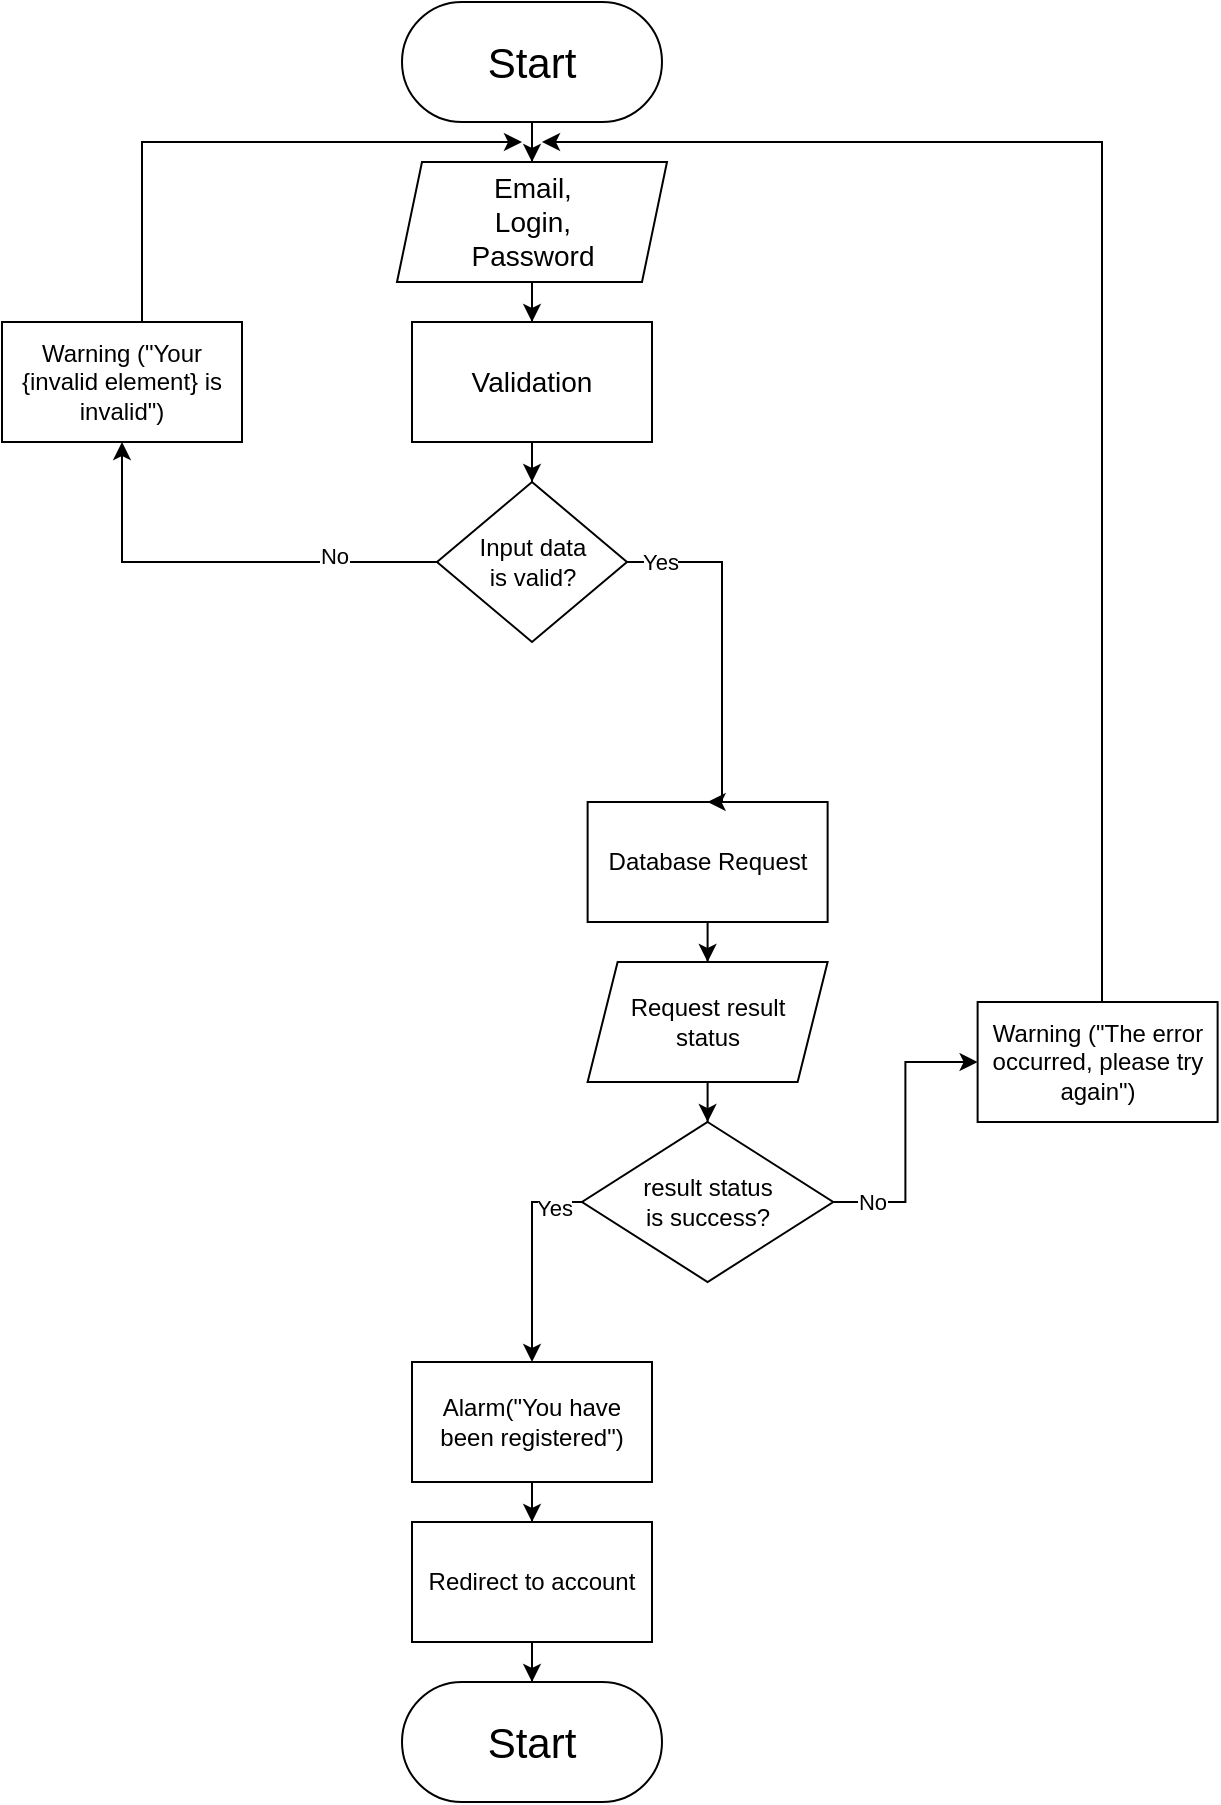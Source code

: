 <mxfile version="25.0.1">
  <diagram name="Page-1" id="T4Bg46aXJNvlbMjghzv_">
    <mxGraphModel dx="1178" dy="642" grid="1" gridSize="10" guides="1" tooltips="1" connect="1" arrows="1" fold="1" page="1" pageScale="1" pageWidth="850" pageHeight="1100" math="0" shadow="0">
      <root>
        <mxCell id="0" />
        <mxCell id="1" parent="0" />
        <mxCell id="qs1bGiQeaXVXdlEIbqZ7-5" style="edgeStyle=orthogonalEdgeStyle;rounded=0;orthogonalLoop=1;jettySize=auto;html=1;entryX=0.5;entryY=0;entryDx=0;entryDy=0;" edge="1" parent="1" source="qs1bGiQeaXVXdlEIbqZ7-1" target="qs1bGiQeaXVXdlEIbqZ7-4">
          <mxGeometry relative="1" as="geometry" />
        </mxCell>
        <mxCell id="qs1bGiQeaXVXdlEIbqZ7-1" value="&lt;font style=&quot;font-size: 21px;&quot;&gt;Start&lt;/font&gt;" style="rounded=1;whiteSpace=wrap;html=1;glass=0;shadow=0;arcSize=50;" vertex="1" parent="1">
          <mxGeometry x="370" y="10" width="130" height="60" as="geometry" />
        </mxCell>
        <mxCell id="qs1bGiQeaXVXdlEIbqZ7-7" value="" style="edgeStyle=orthogonalEdgeStyle;rounded=0;orthogonalLoop=1;jettySize=auto;html=1;" edge="1" parent="1" source="qs1bGiQeaXVXdlEIbqZ7-4" target="qs1bGiQeaXVXdlEIbqZ7-6">
          <mxGeometry relative="1" as="geometry" />
        </mxCell>
        <mxCell id="qs1bGiQeaXVXdlEIbqZ7-4" value="&lt;div&gt;&lt;font style=&quot;font-size: 14px;&quot;&gt;Email,&lt;/font&gt;&lt;/div&gt;&lt;div&gt;&lt;font style=&quot;font-size: 14px;&quot;&gt;Login,&lt;/font&gt;&lt;/div&gt;&lt;div&gt;&lt;font style=&quot;font-size: 14px;&quot;&gt;Password&lt;br&gt;&lt;/font&gt;&lt;/div&gt;" style="shape=parallelogram;perimeter=parallelogramPerimeter;whiteSpace=wrap;html=1;fixedSize=1;size=12.5;" vertex="1" parent="1">
          <mxGeometry x="367.5" y="90" width="135" height="60" as="geometry" />
        </mxCell>
        <mxCell id="qs1bGiQeaXVXdlEIbqZ7-21" style="edgeStyle=orthogonalEdgeStyle;rounded=0;orthogonalLoop=1;jettySize=auto;html=1;entryX=0.5;entryY=0;entryDx=0;entryDy=0;" edge="1" parent="1" source="qs1bGiQeaXVXdlEIbqZ7-6" target="qs1bGiQeaXVXdlEIbqZ7-20">
          <mxGeometry relative="1" as="geometry" />
        </mxCell>
        <mxCell id="qs1bGiQeaXVXdlEIbqZ7-6" value="&lt;font style=&quot;font-size: 14px;&quot;&gt;Validation&lt;br&gt;&lt;/font&gt;" style="whiteSpace=wrap;html=1;" vertex="1" parent="1">
          <mxGeometry x="375" y="170" width="120" height="60" as="geometry" />
        </mxCell>
        <mxCell id="qs1bGiQeaXVXdlEIbqZ7-14" value="" style="edgeStyle=orthogonalEdgeStyle;rounded=0;orthogonalLoop=1;jettySize=auto;html=1;" edge="1" parent="1" source="qs1bGiQeaXVXdlEIbqZ7-10" target="qs1bGiQeaXVXdlEIbqZ7-13">
          <mxGeometry relative="1" as="geometry" />
        </mxCell>
        <mxCell id="qs1bGiQeaXVXdlEIbqZ7-10" value="Database Request" style="whiteSpace=wrap;html=1;" vertex="1" parent="1">
          <mxGeometry x="462.81" y="410" width="120" height="60" as="geometry" />
        </mxCell>
        <mxCell id="qs1bGiQeaXVXdlEIbqZ7-16" value="" style="edgeStyle=orthogonalEdgeStyle;rounded=0;orthogonalLoop=1;jettySize=auto;html=1;" edge="1" parent="1" source="qs1bGiQeaXVXdlEIbqZ7-13" target="qs1bGiQeaXVXdlEIbqZ7-15">
          <mxGeometry relative="1" as="geometry" />
        </mxCell>
        <mxCell id="qs1bGiQeaXVXdlEIbqZ7-13" value="&lt;div&gt;Request result&lt;/div&gt;&lt;div&gt;status&lt;br&gt;&lt;/div&gt;" style="shape=parallelogram;perimeter=parallelogramPerimeter;whiteSpace=wrap;html=1;fixedSize=1;size=15;" vertex="1" parent="1">
          <mxGeometry x="462.81" y="490" width="120" height="60" as="geometry" />
        </mxCell>
        <mxCell id="qs1bGiQeaXVXdlEIbqZ7-17" style="edgeStyle=orthogonalEdgeStyle;rounded=0;orthogonalLoop=1;jettySize=auto;html=1;" edge="1" parent="1" source="qs1bGiQeaXVXdlEIbqZ7-15" target="qs1bGiQeaXVXdlEIbqZ7-18">
          <mxGeometry relative="1" as="geometry">
            <mxPoint x="685" y="270.0" as="targetPoint" />
          </mxGeometry>
        </mxCell>
        <mxCell id="qs1bGiQeaXVXdlEIbqZ7-28" value="&lt;div&gt;No&lt;/div&gt;" style="edgeLabel;html=1;align=center;verticalAlign=middle;resizable=0;points=[];" vertex="1" connectable="0" parent="qs1bGiQeaXVXdlEIbqZ7-17">
          <mxGeometry x="-0.734" relative="1" as="geometry">
            <mxPoint as="offset" />
          </mxGeometry>
        </mxCell>
        <mxCell id="qs1bGiQeaXVXdlEIbqZ7-30" value="" style="edgeStyle=orthogonalEdgeStyle;rounded=0;orthogonalLoop=1;jettySize=auto;html=1;entryX=0.5;entryY=0;entryDx=0;entryDy=0;" edge="1" parent="1" target="qs1bGiQeaXVXdlEIbqZ7-29">
          <mxGeometry relative="1" as="geometry">
            <mxPoint x="480.0" y="610.0" as="sourcePoint" />
            <mxPoint x="440" y="700" as="targetPoint" />
            <Array as="points">
              <mxPoint x="435" y="610" />
            </Array>
          </mxGeometry>
        </mxCell>
        <mxCell id="qs1bGiQeaXVXdlEIbqZ7-31" value="Yes" style="edgeLabel;html=1;align=center;verticalAlign=middle;resizable=0;points=[];" vertex="1" connectable="0" parent="qs1bGiQeaXVXdlEIbqZ7-30">
          <mxGeometry x="-0.46" y="3" relative="1" as="geometry">
            <mxPoint as="offset" />
          </mxGeometry>
        </mxCell>
        <mxCell id="qs1bGiQeaXVXdlEIbqZ7-15" value="result status &lt;br&gt;is success?" style="rhombus;whiteSpace=wrap;html=1;" vertex="1" parent="1">
          <mxGeometry x="460" y="570" width="125.62" height="80" as="geometry" />
        </mxCell>
        <mxCell id="qs1bGiQeaXVXdlEIbqZ7-19" style="edgeStyle=orthogonalEdgeStyle;rounded=0;orthogonalLoop=1;jettySize=auto;html=1;" edge="1" parent="1" source="qs1bGiQeaXVXdlEIbqZ7-18">
          <mxGeometry relative="1" as="geometry">
            <mxPoint x="440" y="80" as="targetPoint" />
            <Array as="points">
              <mxPoint x="720" y="80" />
            </Array>
          </mxGeometry>
        </mxCell>
        <mxCell id="qs1bGiQeaXVXdlEIbqZ7-18" value="Warning (&quot;The error occurred, please try again&quot;)" style="rounded=0;whiteSpace=wrap;html=1;" vertex="1" parent="1">
          <mxGeometry x="657.81" y="510.0" width="120" height="60" as="geometry" />
        </mxCell>
        <mxCell id="qs1bGiQeaXVXdlEIbqZ7-22" style="edgeStyle=orthogonalEdgeStyle;rounded=0;orthogonalLoop=1;jettySize=auto;html=1;entryX=0.5;entryY=0;entryDx=0;entryDy=0;" edge="1" parent="1" source="qs1bGiQeaXVXdlEIbqZ7-20" target="qs1bGiQeaXVXdlEIbqZ7-10">
          <mxGeometry relative="1" as="geometry">
            <Array as="points">
              <mxPoint x="530" y="290" />
              <mxPoint x="530" y="410" />
            </Array>
          </mxGeometry>
        </mxCell>
        <mxCell id="qs1bGiQeaXVXdlEIbqZ7-26" value="&lt;div&gt;Yes&lt;/div&gt;" style="edgeLabel;html=1;align=center;verticalAlign=middle;resizable=0;points=[];" vertex="1" connectable="0" parent="qs1bGiQeaXVXdlEIbqZ7-22">
          <mxGeometry x="-0.815" relative="1" as="geometry">
            <mxPoint as="offset" />
          </mxGeometry>
        </mxCell>
        <mxCell id="qs1bGiQeaXVXdlEIbqZ7-23" style="edgeStyle=orthogonalEdgeStyle;rounded=0;orthogonalLoop=1;jettySize=auto;html=1;" edge="1" parent="1" source="qs1bGiQeaXVXdlEIbqZ7-20" target="qs1bGiQeaXVXdlEIbqZ7-24">
          <mxGeometry relative="1" as="geometry">
            <mxPoint x="240" y="190" as="targetPoint" />
          </mxGeometry>
        </mxCell>
        <mxCell id="qs1bGiQeaXVXdlEIbqZ7-27" value="&lt;div&gt;No&lt;/div&gt;" style="edgeLabel;html=1;align=center;verticalAlign=middle;resizable=0;points=[];" vertex="1" connectable="0" parent="qs1bGiQeaXVXdlEIbqZ7-23">
          <mxGeometry x="-0.528" y="-3" relative="1" as="geometry">
            <mxPoint as="offset" />
          </mxGeometry>
        </mxCell>
        <mxCell id="qs1bGiQeaXVXdlEIbqZ7-20" value="&lt;div&gt;Input data&lt;/div&gt;&lt;div&gt;is valid?&lt;br&gt;&lt;/div&gt;" style="rhombus;whiteSpace=wrap;html=1;" vertex="1" parent="1">
          <mxGeometry x="387.5" y="250" width="95" height="80" as="geometry" />
        </mxCell>
        <mxCell id="qs1bGiQeaXVXdlEIbqZ7-25" style="edgeStyle=orthogonalEdgeStyle;rounded=0;orthogonalLoop=1;jettySize=auto;html=1;" edge="1" parent="1" source="qs1bGiQeaXVXdlEIbqZ7-24">
          <mxGeometry relative="1" as="geometry">
            <mxPoint x="430" y="80" as="targetPoint" />
            <Array as="points">
              <mxPoint x="240" y="80" />
            </Array>
          </mxGeometry>
        </mxCell>
        <mxCell id="qs1bGiQeaXVXdlEIbqZ7-24" value="Warning (&quot;Your {invalid element} is invalid&quot;)" style="rounded=0;whiteSpace=wrap;html=1;" vertex="1" parent="1">
          <mxGeometry x="170" y="170" width="120" height="60" as="geometry" />
        </mxCell>
        <mxCell id="qs1bGiQeaXVXdlEIbqZ7-33" value="" style="edgeStyle=orthogonalEdgeStyle;rounded=0;orthogonalLoop=1;jettySize=auto;html=1;" edge="1" parent="1" source="qs1bGiQeaXVXdlEIbqZ7-29" target="qs1bGiQeaXVXdlEIbqZ7-32">
          <mxGeometry relative="1" as="geometry" />
        </mxCell>
        <mxCell id="qs1bGiQeaXVXdlEIbqZ7-29" value="Alarm(&quot;You have been registered&quot;)" style="whiteSpace=wrap;html=1;" vertex="1" parent="1">
          <mxGeometry x="375" y="690" width="120" height="60" as="geometry" />
        </mxCell>
        <mxCell id="qs1bGiQeaXVXdlEIbqZ7-35" style="edgeStyle=orthogonalEdgeStyle;rounded=0;orthogonalLoop=1;jettySize=auto;html=1;entryX=0.5;entryY=0;entryDx=0;entryDy=0;" edge="1" parent="1" source="qs1bGiQeaXVXdlEIbqZ7-32" target="qs1bGiQeaXVXdlEIbqZ7-34">
          <mxGeometry relative="1" as="geometry" />
        </mxCell>
        <mxCell id="qs1bGiQeaXVXdlEIbqZ7-32" value="Redirect to account" style="whiteSpace=wrap;html=1;" vertex="1" parent="1">
          <mxGeometry x="375" y="770" width="120" height="60" as="geometry" />
        </mxCell>
        <mxCell id="qs1bGiQeaXVXdlEIbqZ7-34" value="&lt;font style=&quot;font-size: 21px;&quot;&gt;Start&lt;/font&gt;" style="rounded=1;whiteSpace=wrap;html=1;glass=0;shadow=0;arcSize=50;" vertex="1" parent="1">
          <mxGeometry x="370" y="850" width="130" height="60" as="geometry" />
        </mxCell>
      </root>
    </mxGraphModel>
  </diagram>
</mxfile>
